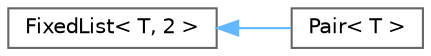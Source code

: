 digraph "Graphical Class Hierarchy"
{
 // LATEX_PDF_SIZE
  bgcolor="transparent";
  edge [fontname=Helvetica,fontsize=10,labelfontname=Helvetica,labelfontsize=10];
  node [fontname=Helvetica,fontsize=10,shape=box,height=0.2,width=0.4];
  rankdir="LR";
  Node0 [id="Node000000",label="FixedList\< T, 2 \>",height=0.2,width=0.4,color="grey40", fillcolor="white", style="filled",URL="$classFoam_1_1FixedList.html",tooltip=" "];
  Node0 -> Node1 [id="edge4688_Node000000_Node000001",dir="back",color="steelblue1",style="solid",tooltip=" "];
  Node1 [id="Node000001",label="Pair\< T \>",height=0.2,width=0.4,color="grey40", fillcolor="white", style="filled",URL="$classFoam_1_1Pair.html",tooltip="An ordered pair of two objects of type <T> with first() and second() elements."];
}
